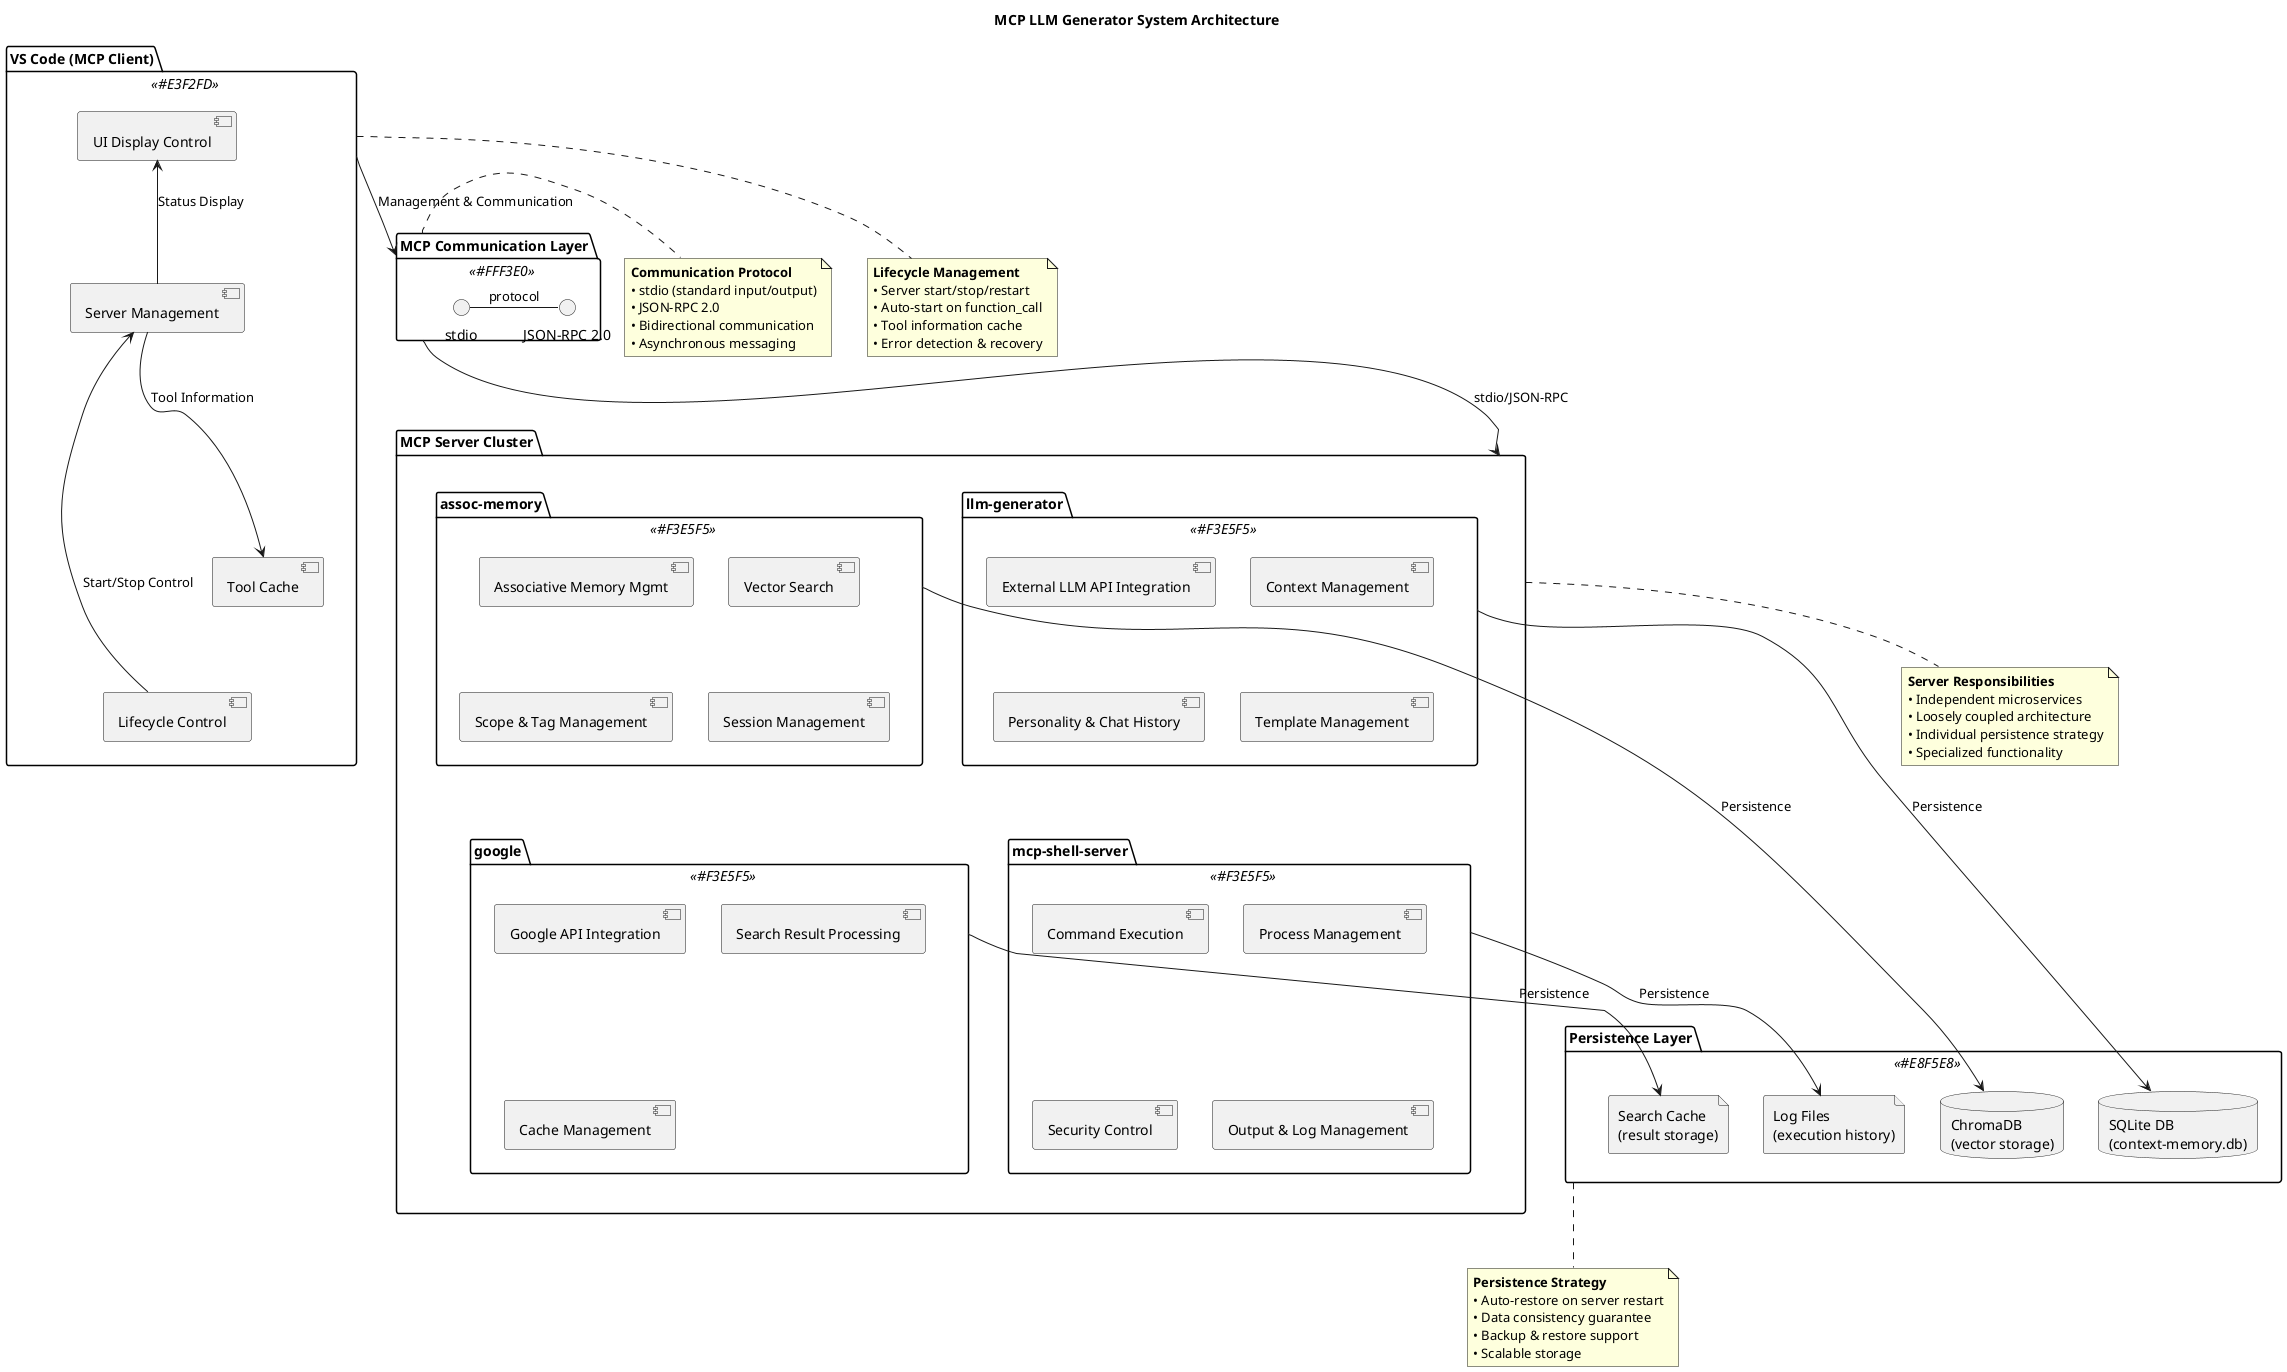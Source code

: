 @startuml MCP-System-Architecture

!define RECTANGLE class
!define COMPONENT component

title MCP LLM Generator System Architecture

' Define colors
!define CLIENT_COLOR #E3F2FD
!define SERVER_COLOR #F3E5F5  
!define STORAGE_COLOR #E8F5E8
!define COMM_COLOR #FFF3E0

package "VS Code (MCP Client)" as vscode <<CLIENT_COLOR>> {
  component "UI Display Control" as ui
  component "Server Management" as mgmt
  component "Tool Cache" as cache
  component "Lifecycle Control" as lifecycle
  
  ui -[hidden]- mgmt
  mgmt -[hidden]- cache
  cache -[hidden]- lifecycle
}

package "MCP Communication Layer" as comm <<COMM_COLOR>> {
  interface "stdio" as stdio
  interface "JSON-RPC 2.0" as jsonrpc
  
  stdio - jsonrpc : protocol
}

package "MCP Server Cluster" as servers {
  
  package "llm-generator" as llm <<SERVER_COLOR>> {
    component "External LLM API Integration" as llm_api
    component "Context Management" as context_mgmt
    component "Personality & Chat History" as personality
    component "Template Management" as templates
  }
  
  package "assoc-memory" as memory <<SERVER_COLOR>> {
    component "Associative Memory Mgmt" as assoc_mgmt
    component "Vector Search" as vector_search
    component "Scope & Tag Management" as scope_mgmt
    component "Session Management" as session_mgmt
  }
  
  package "mcp-shell-server" as shell <<SERVER_COLOR>> {
    component "Command Execution" as cmd_exec
    component "Process Management" as proc_mgmt
    component "Security Control" as security
    component "Output & Log Management" as output_mgmt
  }
  
  package "google" as google <<SERVER_COLOR>> {
    component "Google API Integration" as google_api
    component "Search Result Processing" as search_proc
    component "Cache Management" as search_cache
  }
}

package "Persistence Layer" as storage <<STORAGE_COLOR>> {
  database "SQLite DB\n(context-memory.db)" as sqlite
  database "ChromaDB\n(vector storage)" as chromadb
  file "Log Files\n(execution history)" as logfiles
  file "Search Cache\n(result storage)" as searchcache
}

' Connections
vscode --> comm : "Management & Communication"
comm --> servers : "stdio/JSON-RPC"

' Server to Storage connections
llm --> sqlite : "Persistence"
memory --> chromadb : "Persistence"
shell --> logfiles : "Persistence"
google --> searchcache : "Persistence"

' Detailed connections within VS Code
lifecycle --> mgmt : "Start/Stop Control"
mgmt --> ui : "Status Display"
mgmt --> cache : "Tool Information"

' Data flow annotations
note right of comm
  **Communication Protocol**
  • stdio (standard input/output)
  • JSON-RPC 2.0
  • Bidirectional communication
  • Asynchronous messaging
end note

note bottom of vscode
  **Lifecycle Management**
  • Server start/stop/restart
  • Auto-start on function_call
  • Tool information cache
  • Error detection & recovery
end note

note bottom of servers
  **Server Responsibilities**
  • Independent microservices
  • Loosely coupled architecture
  • Individual persistence strategy
  • Specialized functionality
end note

note bottom of storage
  **Persistence Strategy**
  • Auto-restore on server restart
  • Data consistency guarantee
  • Backup & restore support
  • Scalable storage
end note

@enduml
